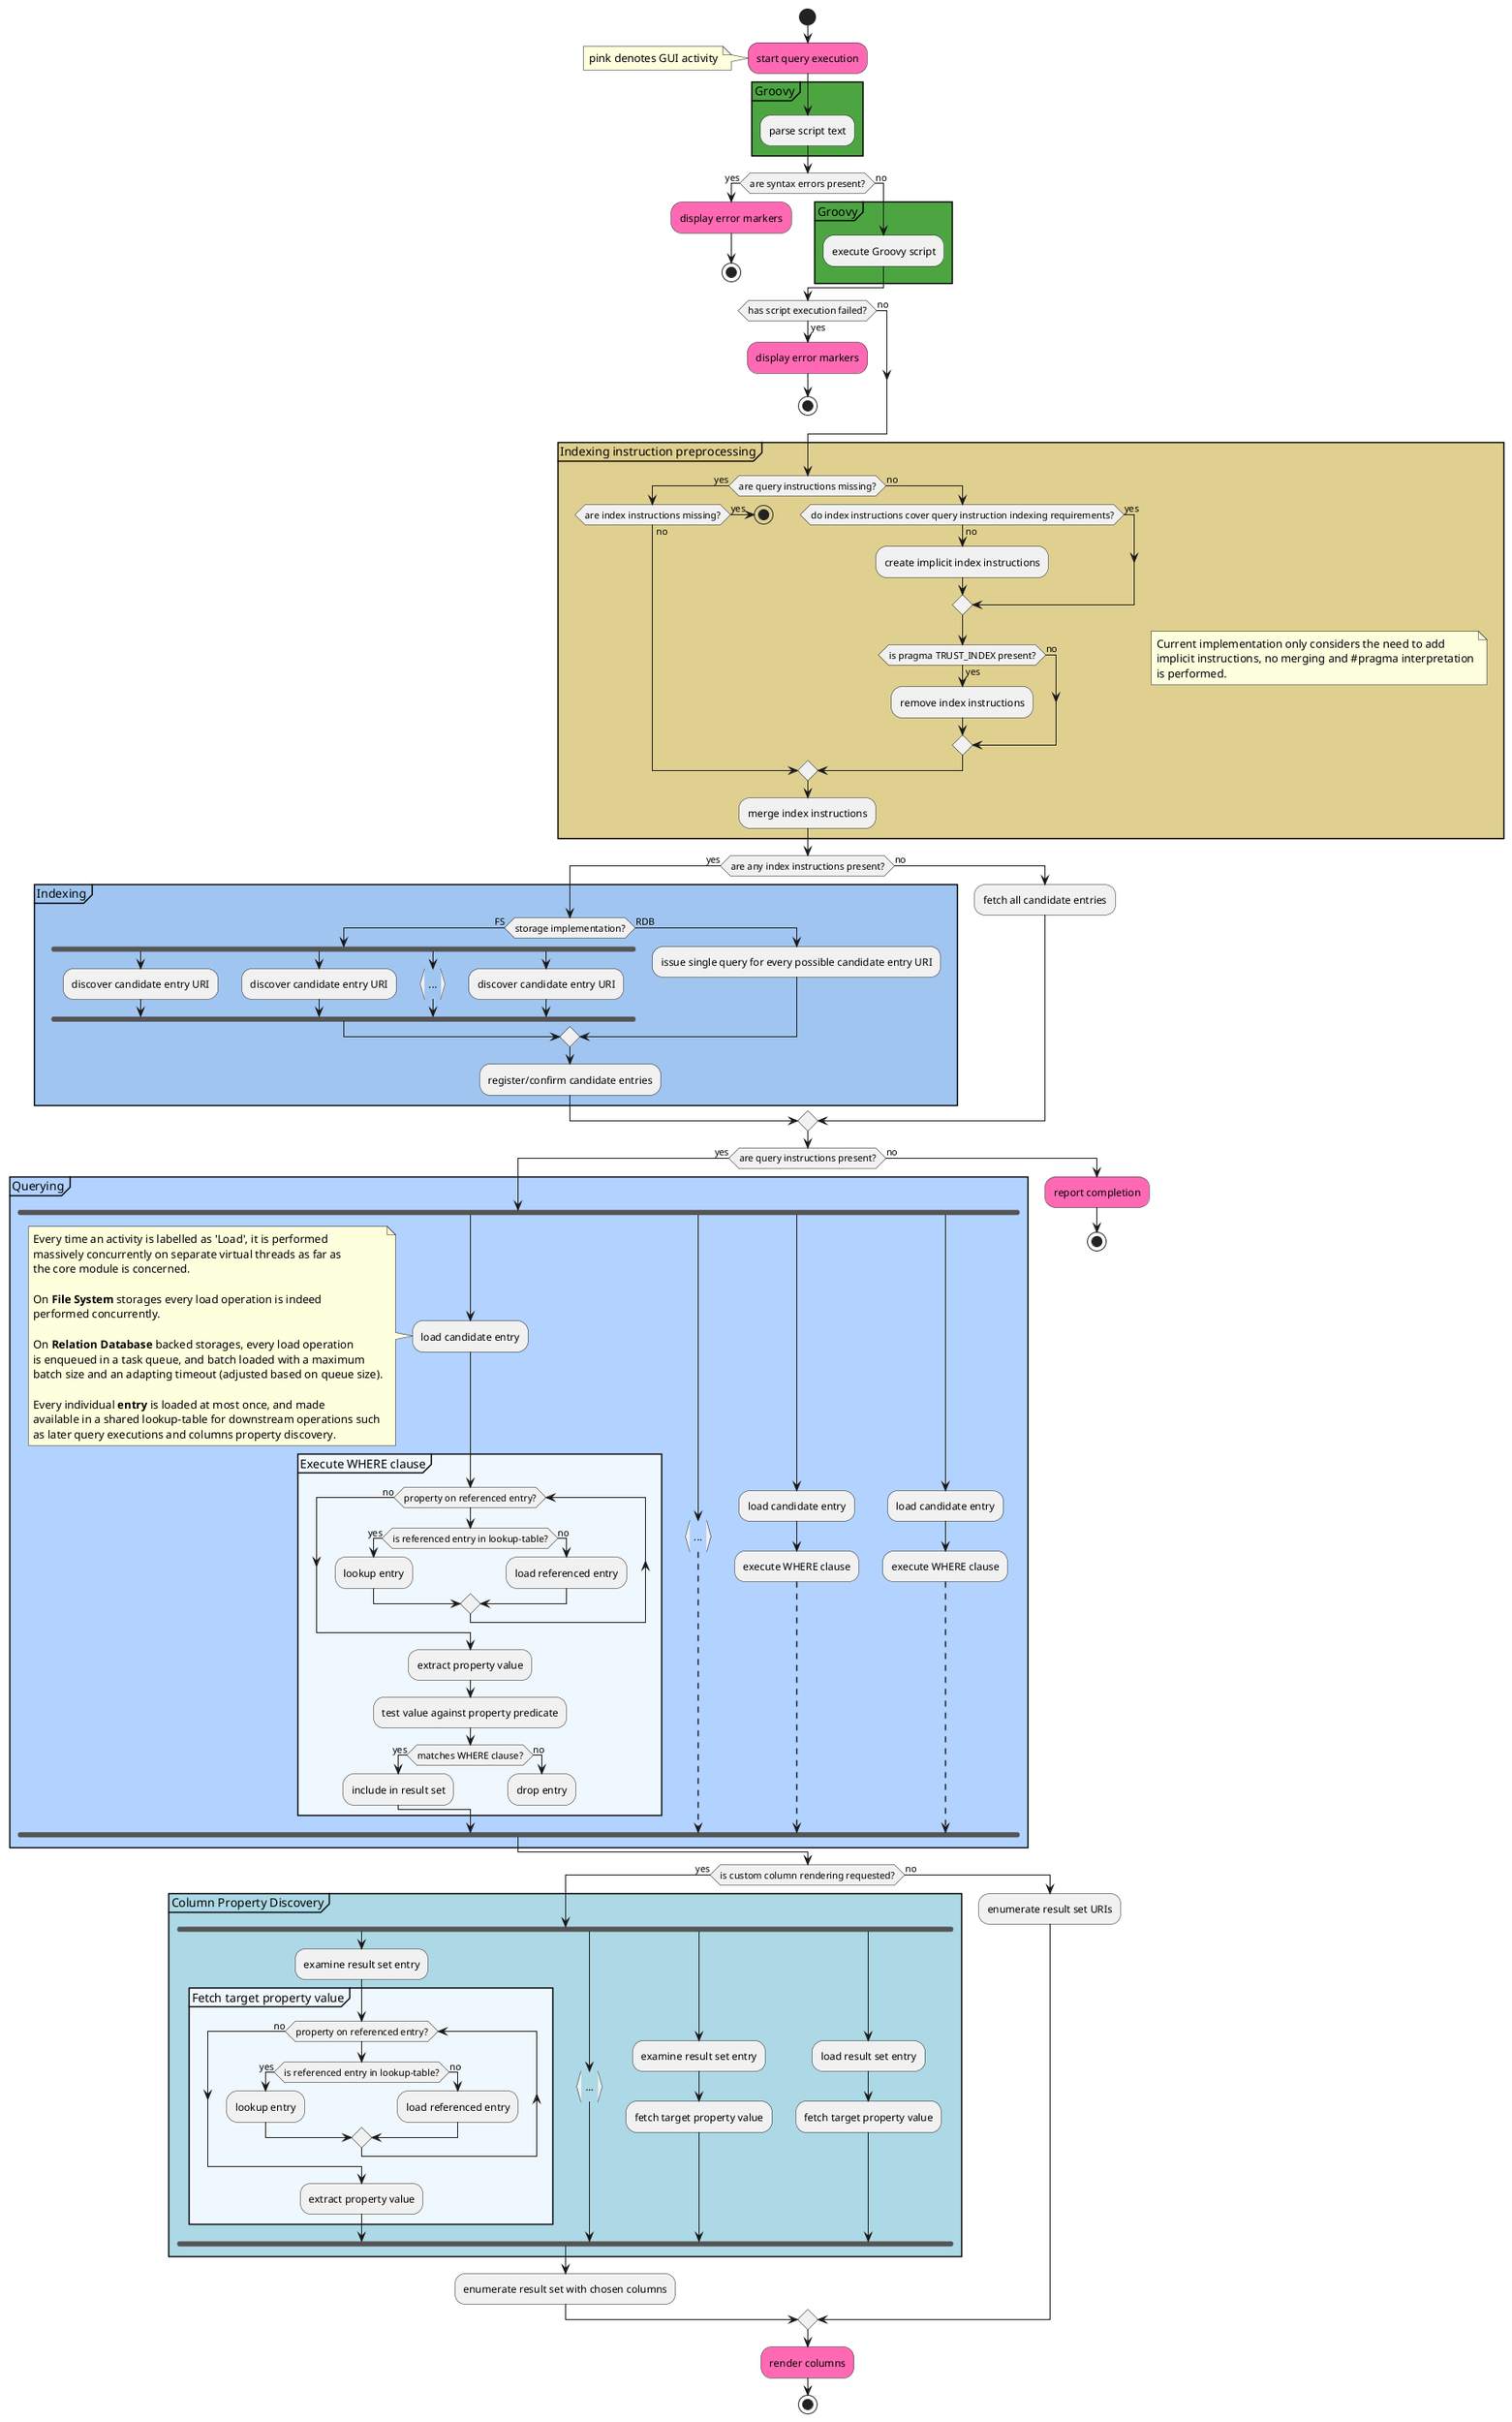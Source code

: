 @startuml
start
#HotPink:start query execution;
note
  pink denotes GUI activity
end note
group #4da542 Groovy {
  :parse script text;
}
if (are syntax errors present?) then (yes)
  #HotPink:display error markers;
  stop
else (no)
  group #4da542 Groovy {
    :execute Groovy script;
  }
endif

if (has script execution failed?) is (yes) then
  #HotPink:display error markers;
  stop
else (no)
endif

partition #dfd090 "Indexing instruction preprocessing" {
  note right
    Current implementation only considers the need to add
    implicit instructions, no merging and #pragma interpretation
    is performed.
  end note
  if (are query instructions missing?) then (yes)
    if (are index instructions missing?) then (yes)
      stop
    else (no)
    endif
  else (no)
    if (do index instructions cover query instruction indexing requirements?) then (yes)
    else (no)
      :create implicit index instructions;
    endif

    if (is pragma TRUST_INDEX present?) then (yes)
      :remove index instructions;
    else (no)
    endif
  endif
  :merge index instructions;
}


if (are any index instructions present?) then (yes)
  partition #a0c5f0 "Indexing" {
    if (storage implementation?) then (FS)
      fork
        :discover candidate entry URI;
      fork again
        :discover candidate entry URI;
      fork again
        :...; <<continuous>>
      fork again
        :discover candidate entry URI;
      end fork
    else (RDB)
      :issue single query for every possible candidate entry URI;
    endif
    :register/confirm candidate entries;
  }
else (no)
  :fetch all candidate entries;
endif

if (are query instructions present?) then (yes)
  partition #b2d2ff "Querying" {
    fork
      :load candidate entry;
      note
        Every time an activity is labelled as 'Load', it is performed
        massively concurrently on separate virtual threads as far as
        the core module is concerned.
        
        On <b>File System</b> storages every load operation is indeed
        performed concurrently.
        
        On <b>Relation Database</b> backed storages, every load operation
        is enqueued in a task queue, and batch loaded with a maximum
        batch size and an adapting timeout (adjusted based on queue size).
        
        Every individual <b>entry</b> is loaded at most once, and made
        available in a shared lookup-table for downstream operations such
        as later query executions and columns property discovery.
      end note
      partition #aliceblue "Execute WHERE clause" {
        while (property on referenced entry?)
          if (is referenced entry in lookup-table?) then (yes)
            :lookup entry;
          else (no)
            :load referenced entry;
          endif
        endwhile (no)
        :extract property value;
        :test value against property predicate;
        if (matches WHERE clause?) then (yes)
          :include in result set;
        else (no)
          :drop entry;
          kill
        endif
      }
    fork again
      :...; <<continuous>>
      -[dashed]->
    fork again
      :load candidate entry;
      :execute WHERE clause;
      -[dashed]->
    fork again
      :load candidate entry;
      :execute WHERE clause;
      -[dashed]->
    end fork
  }
else (no)  
  #HotPink:report completion;
  stop
endif

if (is custom column rendering requested?) then (yes)
  partition #lightblue "Column Property Discovery" {
    fork
      :examine result set entry;
      partition #aliceblue "Fetch target property value" {
        while (property on referenced entry?)
          if (is referenced entry in lookup-table?) then (yes)
            :lookup entry;
          else (no)
            :load referenced entry;
          endif
        endwhile (no)
        :extract property value;
      }
    fork again
      :...; <<continuous>>
    fork again
      :examine result set entry;
      :fetch target property value;
    fork again
      :load result set entry;
      :fetch target property value;
    end fork
  }
  :enumerate result set with chosen columns;
else (no)
  :enumerate result set URIs;
endif

#HotPink:render columns;

stop
@enduml
